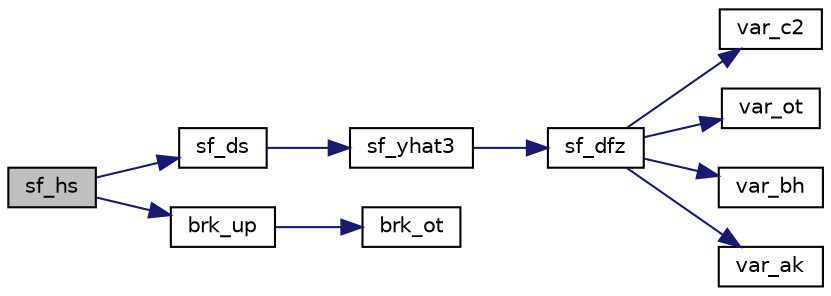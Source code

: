digraph "sf_hs"
{
  edge [fontname="Helvetica",fontsize="10",labelfontname="Helvetica",labelfontsize="10"];
  node [fontname="Helvetica",fontsize="10",shape=record];
  rankdir="LR";
  Node1 [label="sf_hs",height=0.2,width=0.4,color="black", fillcolor="grey75", style="filled", fontcolor="black"];
  Node1 -> Node2 [color="midnightblue",fontsize="10",style="solid",fontname="Helvetica"];
  Node2 [label="sf_ds",height=0.2,width=0.4,color="black", fillcolor="white", style="filled",URL="$sf__ds_8f.html#ab15a84d2ab1fd1892187333c139bc484"];
  Node2 -> Node3 [color="midnightblue",fontsize="10",style="solid",fontname="Helvetica"];
  Node3 [label="sf_yhat3",height=0.2,width=0.4,color="black", fillcolor="white", style="filled",URL="$sf__yhat3_8f.html#acb2cae9ef8d6ac4e58c881cefffeda7c"];
  Node3 -> Node4 [color="midnightblue",fontsize="10",style="solid",fontname="Helvetica"];
  Node4 [label="sf_dfz",height=0.2,width=0.4,color="black", fillcolor="white", style="filled",URL="$sf__dfz_8f.html#a1a0ff8abb9bd965cf97def977377b716"];
  Node4 -> Node5 [color="midnightblue",fontsize="10",style="solid",fontname="Helvetica"];
  Node5 [label="var_c2",height=0.2,width=0.4,color="black", fillcolor="white", style="filled",URL="$f__ingy_8f.html#a1d19a7b7c0b50f7bcf8ff8861f3305fc"];
  Node4 -> Node6 [color="midnightblue",fontsize="10",style="solid",fontname="Helvetica"];
  Node6 [label="var_ot",height=0.2,width=0.4,color="black", fillcolor="white", style="filled",URL="$f__other_8f.html#a166ad81a1dbaff90fe0bf8aaa157465d"];
  Node4 -> Node7 [color="midnightblue",fontsize="10",style="solid",fontname="Helvetica"];
  Node7 [label="var_bh",height=0.2,width=0.4,color="black", fillcolor="white", style="filled",URL="$f__other_8f.html#a6c6ceeb04cc22f3b1d892c57da1028c8"];
  Node4 -> Node8 [color="midnightblue",fontsize="10",style="solid",fontname="Helvetica"];
  Node8 [label="var_ak",height=0.2,width=0.4,color="black", fillcolor="white", style="filled",URL="$f__alaska_8f.html#aa8c85e7c2ccc2aed918d36a29cd5f277"];
  Node1 -> Node9 [color="midnightblue",fontsize="10",style="solid",fontname="Helvetica"];
  Node9 [label="brk_up",height=0.2,width=0.4,color="black", fillcolor="white", style="filled",URL="$brk__up_8f.html#a17b40d3ded6a6b54f29f52cf25172594"];
  Node9 -> Node10 [color="midnightblue",fontsize="10",style="solid",fontname="Helvetica"];
  Node10 [label="brk_ot",height=0.2,width=0.4,color="black", fillcolor="white", style="filled",URL="$f__other_8f.html#af86a35d212dbae039beac98163cf8962"];
}
